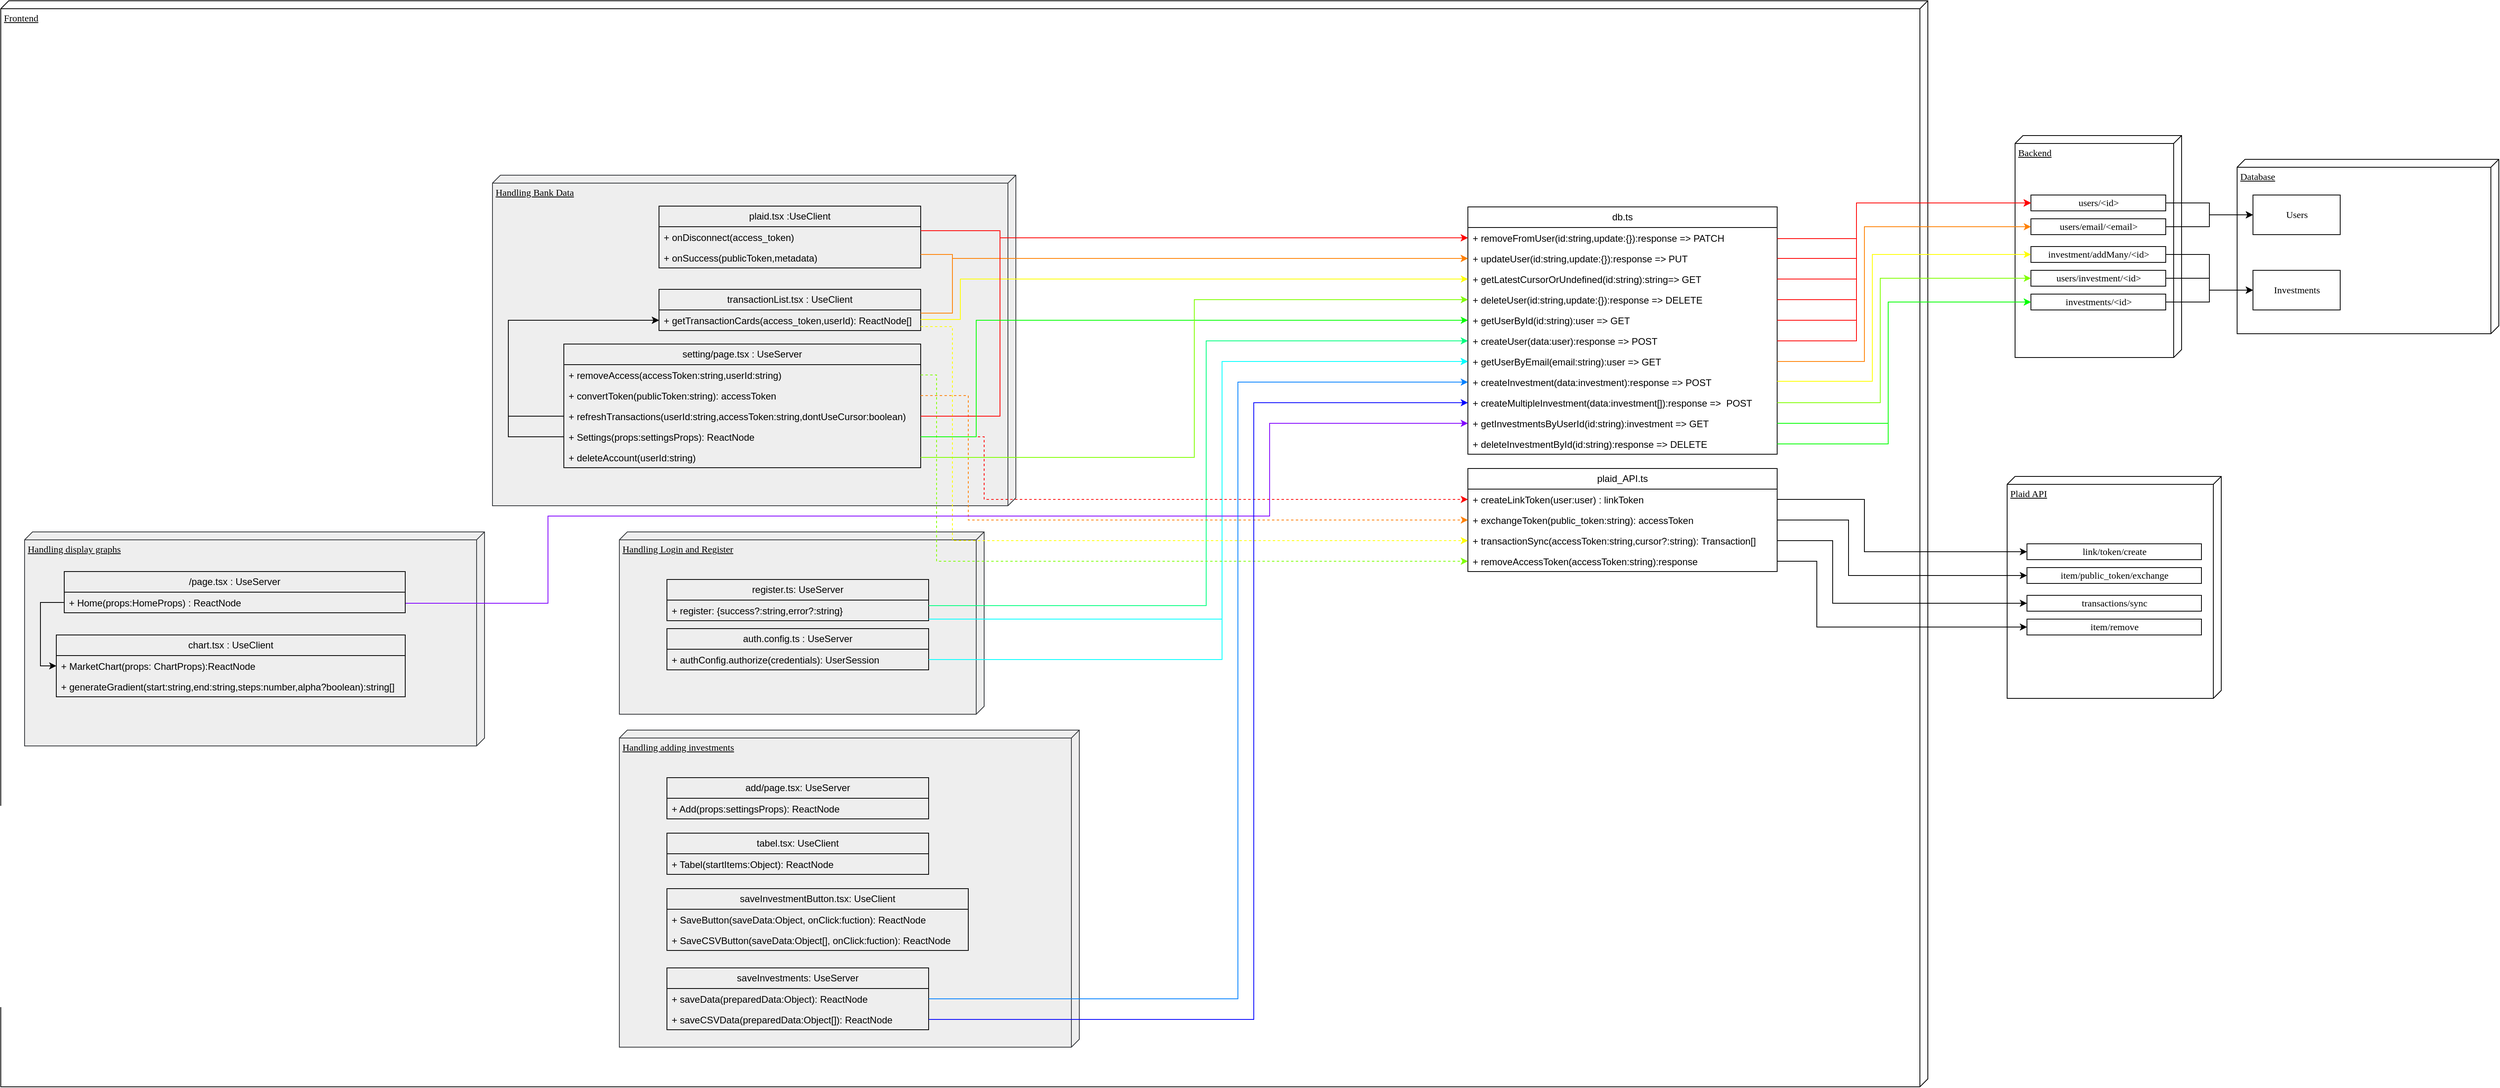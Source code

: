 <mxfile version="24.5.4" type="github">
  <diagram name="Page-1" id="5f0bae14-7c28-e335-631c-24af17079c00">
    <mxGraphModel dx="3174" dy="1948" grid="1" gridSize="10" guides="1" tooltips="1" connect="1" arrows="1" fold="1" page="1" pageScale="1" pageWidth="1100" pageHeight="850" background="none" math="0" shadow="0">
      <root>
        <mxCell id="0" />
        <mxCell id="1" parent="0" />
        <mxCell id="39150e848f15840c-1" value="Frontend" style="verticalAlign=top;align=left;spacingTop=8;spacingLeft=2;spacingRight=12;shape=cube;size=10;direction=south;fontStyle=4;html=1;rounded=0;shadow=0;comic=0;labelBackgroundColor=none;strokeWidth=1;fontFamily=Verdana;fontSize=12;" parent="1" vertex="1">
          <mxGeometry x="-1100" y="-60" width="2430" height="1370" as="geometry" />
        </mxCell>
        <mxCell id="Jsz6gtVpyIw94btjj9Ky-153" value="Handling Login and Register" style="verticalAlign=top;align=left;spacingTop=8;spacingLeft=2;spacingRight=12;shape=cube;size=10;direction=south;fontStyle=4;html=1;rounded=0;shadow=0;comic=0;labelBackgroundColor=none;strokeWidth=1;fontFamily=Verdana;fontSize=12;fillColor=#eeeeee;strokeColor=#36393d;" vertex="1" parent="1">
          <mxGeometry x="-320" y="610" width="460" height="230" as="geometry" />
        </mxCell>
        <mxCell id="Jsz6gtVpyIw94btjj9Ky-150" value="Handling Bank Data" style="verticalAlign=top;align=left;spacingTop=8;spacingLeft=2;spacingRight=12;shape=cube;size=10;direction=south;fontStyle=4;html=1;rounded=0;shadow=0;comic=0;labelBackgroundColor=none;strokeWidth=1;fontFamily=Verdana;fontSize=12;fillColor=#eeeeee;strokeColor=#36393d;" vertex="1" parent="1">
          <mxGeometry x="-480" y="160" width="660" height="417" as="geometry" />
        </mxCell>
        <mxCell id="39150e848f15840c-2" value="Backend" style="verticalAlign=top;align=left;spacingTop=8;spacingLeft=2;spacingRight=12;shape=cube;size=10;direction=south;fontStyle=4;html=1;rounded=0;shadow=0;comic=0;labelBackgroundColor=none;strokeWidth=1;fontFamily=Verdana;fontSize=12" parent="1" vertex="1">
          <mxGeometry x="1440" y="110" width="210" height="280" as="geometry" />
        </mxCell>
        <mxCell id="39150e848f15840c-3" value="Database" style="verticalAlign=top;align=left;spacingTop=8;spacingLeft=2;spacingRight=12;shape=cube;size=10;direction=south;fontStyle=4;html=1;rounded=0;shadow=0;comic=0;labelBackgroundColor=none;strokeWidth=1;fontFamily=Verdana;fontSize=12" parent="1" vertex="1">
          <mxGeometry x="1720" y="140" width="330" height="220" as="geometry" />
        </mxCell>
        <mxCell id="39150e848f15840c-8" value="Users" style="html=1;rounded=0;shadow=0;comic=0;labelBackgroundColor=none;strokeWidth=1;fontFamily=Verdana;fontSize=12;align=center;" parent="1" vertex="1">
          <mxGeometry x="1740" y="185" width="110" height="50" as="geometry" />
        </mxCell>
        <mxCell id="Jsz6gtVpyIw94btjj9Ky-2" value="Investments" style="html=1;rounded=0;shadow=0;comic=0;labelBackgroundColor=none;strokeWidth=1;fontFamily=Verdana;fontSize=12;align=center;" vertex="1" parent="1">
          <mxGeometry x="1740" y="280" width="110" height="50" as="geometry" />
        </mxCell>
        <mxCell id="Jsz6gtVpyIw94btjj9Ky-60" style="edgeStyle=orthogonalEdgeStyle;rounded=0;orthogonalLoop=1;jettySize=auto;html=1;" edge="1" parent="1" source="Jsz6gtVpyIw94btjj9Ky-3" target="39150e848f15840c-8">
          <mxGeometry relative="1" as="geometry" />
        </mxCell>
        <mxCell id="Jsz6gtVpyIw94btjj9Ky-3" value="&lt;div&gt;users/&amp;lt;id&amp;gt;&lt;/div&gt;" style="html=1;rounded=0;shadow=0;comic=0;labelBackgroundColor=none;strokeWidth=1;fontFamily=Verdana;fontSize=12;align=center;" vertex="1" parent="1">
          <mxGeometry x="1460" y="185" width="170" height="20" as="geometry" />
        </mxCell>
        <mxCell id="Jsz6gtVpyIw94btjj9Ky-61" style="edgeStyle=orthogonalEdgeStyle;rounded=0;orthogonalLoop=1;jettySize=auto;html=1;" edge="1" parent="1" source="Jsz6gtVpyIw94btjj9Ky-10" target="39150e848f15840c-8">
          <mxGeometry relative="1" as="geometry" />
        </mxCell>
        <mxCell id="Jsz6gtVpyIw94btjj9Ky-10" value="&lt;div&gt;users/email/&amp;lt;email&amp;gt;&lt;br&gt;&lt;/div&gt;" style="html=1;rounded=0;shadow=0;comic=0;labelBackgroundColor=none;strokeWidth=1;fontFamily=Verdana;fontSize=12;align=center;" vertex="1" parent="1">
          <mxGeometry x="1460" y="215" width="170" height="20" as="geometry" />
        </mxCell>
        <mxCell id="Jsz6gtVpyIw94btjj9Ky-15" value="db.ts" style="swimlane;fontStyle=0;childLayout=stackLayout;horizontal=1;startSize=26;fillColor=none;horizontalStack=0;resizeParent=1;resizeParentMax=0;resizeLast=0;collapsible=1;marginBottom=0;whiteSpace=wrap;html=1;" vertex="1" parent="1">
          <mxGeometry x="750" y="200" width="390" height="312" as="geometry" />
        </mxCell>
        <mxCell id="Jsz6gtVpyIw94btjj9Ky-18" value="+ removeFromUser(id:string,update:{}):response&amp;nbsp;=&amp;gt; PATCH" style="text;strokeColor=none;fillColor=none;align=left;verticalAlign=top;spacingLeft=4;spacingRight=4;overflow=hidden;rotatable=0;points=[[0,0.5],[1,0.5]];portConstraint=eastwest;whiteSpace=wrap;html=1;" vertex="1" parent="Jsz6gtVpyIw94btjj9Ky-15">
          <mxGeometry y="26" width="390" height="26" as="geometry" />
        </mxCell>
        <mxCell id="Jsz6gtVpyIw94btjj9Ky-17" value="+ updateUser(id:string,update:{}):response&amp;nbsp;=&amp;gt; PUT" style="text;strokeColor=none;fillColor=none;align=left;verticalAlign=top;spacingLeft=4;spacingRight=4;overflow=hidden;rotatable=0;points=[[0,0.5],[1,0.5]];portConstraint=eastwest;whiteSpace=wrap;html=1;" vertex="1" parent="Jsz6gtVpyIw94btjj9Ky-15">
          <mxGeometry y="52" width="390" height="26" as="geometry" />
        </mxCell>
        <mxCell id="Jsz6gtVpyIw94btjj9Ky-37" value="+ getLatestCursorOrUndefined(id:string):string=&amp;gt; GET" style="text;strokeColor=none;fillColor=none;align=left;verticalAlign=top;spacingLeft=4;spacingRight=4;overflow=hidden;rotatable=0;points=[[0,0.5],[1,0.5]];portConstraint=eastwest;whiteSpace=wrap;html=1;" vertex="1" parent="Jsz6gtVpyIw94btjj9Ky-15">
          <mxGeometry y="78" width="390" height="26" as="geometry" />
        </mxCell>
        <mxCell id="Jsz6gtVpyIw94btjj9Ky-39" value="+ deleteUser(id:string,update:{}):response =&amp;gt; DELETE" style="text;strokeColor=none;fillColor=none;align=left;verticalAlign=top;spacingLeft=4;spacingRight=4;overflow=hidden;rotatable=0;points=[[0,0.5],[1,0.5]];portConstraint=eastwest;whiteSpace=wrap;html=1;" vertex="1" parent="Jsz6gtVpyIw94btjj9Ky-15">
          <mxGeometry y="104" width="390" height="26" as="geometry" />
        </mxCell>
        <mxCell id="Jsz6gtVpyIw94btjj9Ky-23" value="+ getUserById(id:string):user =&amp;gt; GET" style="text;strokeColor=none;fillColor=none;align=left;verticalAlign=top;spacingLeft=4;spacingRight=4;overflow=hidden;rotatable=0;points=[[0,0.5],[1,0.5]];portConstraint=eastwest;whiteSpace=wrap;html=1;" vertex="1" parent="Jsz6gtVpyIw94btjj9Ky-15">
          <mxGeometry y="130" width="390" height="26" as="geometry" />
        </mxCell>
        <mxCell id="Jsz6gtVpyIw94btjj9Ky-24" value="+ createUser(data:user):response&amp;nbsp;=&amp;gt; POST" style="text;strokeColor=none;fillColor=none;align=left;verticalAlign=top;spacingLeft=4;spacingRight=4;overflow=hidden;rotatable=0;points=[[0,0.5],[1,0.5]];portConstraint=eastwest;whiteSpace=wrap;html=1;" vertex="1" parent="Jsz6gtVpyIw94btjj9Ky-15">
          <mxGeometry y="156" width="390" height="26" as="geometry" />
        </mxCell>
        <mxCell id="Jsz6gtVpyIw94btjj9Ky-16" value="+ getUserByEmail(email:string):user =&amp;gt; GET" style="text;strokeColor=none;fillColor=none;align=left;verticalAlign=top;spacingLeft=4;spacingRight=4;overflow=hidden;rotatable=0;points=[[0,0.5],[1,0.5]];portConstraint=eastwest;whiteSpace=wrap;html=1;" vertex="1" parent="Jsz6gtVpyIw94btjj9Ky-15">
          <mxGeometry y="182" width="390" height="26" as="geometry" />
        </mxCell>
        <mxCell id="Jsz6gtVpyIw94btjj9Ky-25" value="+ createInvestment(data:investment):response =&amp;gt; POST" style="text;strokeColor=none;fillColor=none;align=left;verticalAlign=top;spacingLeft=4;spacingRight=4;overflow=hidden;rotatable=0;points=[[0,0.5],[1,0.5]];portConstraint=eastwest;whiteSpace=wrap;html=1;" vertex="1" parent="Jsz6gtVpyIw94btjj9Ky-15">
          <mxGeometry y="208" width="390" height="26" as="geometry" />
        </mxCell>
        <mxCell id="Jsz6gtVpyIw94btjj9Ky-34" value="+ createMultipleInvestment(data:investment[]):response =&amp;gt;&amp;nbsp; POST" style="text;strokeColor=none;fillColor=none;align=left;verticalAlign=top;spacingLeft=4;spacingRight=4;overflow=hidden;rotatable=0;points=[[0,0.5],[1,0.5]];portConstraint=eastwest;whiteSpace=wrap;html=1;" vertex="1" parent="Jsz6gtVpyIw94btjj9Ky-15">
          <mxGeometry y="234" width="390" height="26" as="geometry" />
        </mxCell>
        <mxCell id="Jsz6gtVpyIw94btjj9Ky-35" value="+ getInvestmentsByUserId(id:string):investment =&amp;gt; GET" style="text;strokeColor=none;fillColor=none;align=left;verticalAlign=top;spacingLeft=4;spacingRight=4;overflow=hidden;rotatable=0;points=[[0,0.5],[1,0.5]];portConstraint=eastwest;whiteSpace=wrap;html=1;" vertex="1" parent="Jsz6gtVpyIw94btjj9Ky-15">
          <mxGeometry y="260" width="390" height="26" as="geometry" />
        </mxCell>
        <mxCell id="Jsz6gtVpyIw94btjj9Ky-36" value="+ deleteInvestmentById(id:string):response =&amp;gt; DELETE" style="text;strokeColor=none;fillColor=none;align=left;verticalAlign=top;spacingLeft=4;spacingRight=4;overflow=hidden;rotatable=0;points=[[0,0.5],[1,0.5]];portConstraint=eastwest;whiteSpace=wrap;html=1;" vertex="1" parent="Jsz6gtVpyIw94btjj9Ky-15">
          <mxGeometry y="286" width="390" height="26" as="geometry" />
        </mxCell>
        <mxCell id="Jsz6gtVpyIw94btjj9Ky-41" style="edgeStyle=elbowEdgeStyle;rounded=0;orthogonalLoop=1;jettySize=auto;html=1;entryX=0;entryY=0.5;entryDx=0;entryDy=0;strokeColor=#FF0000;fillColor=#f8cecc;" edge="1" parent="1" source="Jsz6gtVpyIw94btjj9Ky-17" target="Jsz6gtVpyIw94btjj9Ky-3">
          <mxGeometry relative="1" as="geometry">
            <Array as="points">
              <mxPoint x="1240" y="220" />
            </Array>
          </mxGeometry>
        </mxCell>
        <mxCell id="Jsz6gtVpyIw94btjj9Ky-42" style="edgeStyle=elbowEdgeStyle;rounded=0;orthogonalLoop=1;jettySize=auto;html=1;entryX=0;entryY=0.5;entryDx=0;entryDy=0;strokeColor=#FF0000;fillColor=#f8cecc;" edge="1" parent="1" source="Jsz6gtVpyIw94btjj9Ky-18" target="Jsz6gtVpyIw94btjj9Ky-3">
          <mxGeometry relative="1" as="geometry">
            <Array as="points">
              <mxPoint x="1240" y="240" />
            </Array>
          </mxGeometry>
        </mxCell>
        <mxCell id="Jsz6gtVpyIw94btjj9Ky-43" style="edgeStyle=elbowEdgeStyle;rounded=0;orthogonalLoop=1;jettySize=auto;html=1;entryX=0;entryY=0.5;entryDx=0;entryDy=0;strokeColor=#FF0000;fillColor=#f8cecc;" edge="1" parent="1" source="Jsz6gtVpyIw94btjj9Ky-39" target="Jsz6gtVpyIw94btjj9Ky-3">
          <mxGeometry relative="1" as="geometry">
            <Array as="points">
              <mxPoint x="1240" y="250" />
            </Array>
          </mxGeometry>
        </mxCell>
        <mxCell id="Jsz6gtVpyIw94btjj9Ky-44" style="edgeStyle=elbowEdgeStyle;rounded=0;orthogonalLoop=1;jettySize=auto;html=1;entryX=0;entryY=0.5;entryDx=0;entryDy=0;strokeColor=#FF0000;fillColor=#f8cecc;" edge="1" parent="1" source="Jsz6gtVpyIw94btjj9Ky-23" target="Jsz6gtVpyIw94btjj9Ky-3">
          <mxGeometry relative="1" as="geometry">
            <Array as="points">
              <mxPoint x="1240" y="270" />
            </Array>
          </mxGeometry>
        </mxCell>
        <mxCell id="Jsz6gtVpyIw94btjj9Ky-45" style="rounded=0;orthogonalLoop=1;jettySize=auto;html=1;entryX=0;entryY=0.5;entryDx=0;entryDy=0;strokeColor=#FF8000;edgeStyle=orthogonalEdgeStyle;" edge="1" parent="1" source="Jsz6gtVpyIw94btjj9Ky-16" target="Jsz6gtVpyIw94btjj9Ky-10">
          <mxGeometry relative="1" as="geometry">
            <Array as="points">
              <mxPoint x="1250" y="395" />
              <mxPoint x="1250" y="225" />
            </Array>
          </mxGeometry>
        </mxCell>
        <mxCell id="Jsz6gtVpyIw94btjj9Ky-47" style="edgeStyle=orthogonalEdgeStyle;rounded=0;orthogonalLoop=1;jettySize=auto;html=1;entryX=0;entryY=0.5;entryDx=0;entryDy=0;fillColor=#f8cecc;strokeColor=#FF0000;" edge="1" parent="1" source="Jsz6gtVpyIw94btjj9Ky-24" target="Jsz6gtVpyIw94btjj9Ky-3">
          <mxGeometry relative="1" as="geometry">
            <mxPoint x="1380" y="170" as="targetPoint" />
            <Array as="points">
              <mxPoint x="1240" y="369" />
              <mxPoint x="1240" y="195" />
            </Array>
          </mxGeometry>
        </mxCell>
        <mxCell id="Jsz6gtVpyIw94btjj9Ky-63" style="edgeStyle=orthogonalEdgeStyle;rounded=0;orthogonalLoop=1;jettySize=auto;html=1;entryX=0;entryY=0.5;entryDx=0;entryDy=0;" edge="1" parent="1" source="Jsz6gtVpyIw94btjj9Ky-48" target="Jsz6gtVpyIw94btjj9Ky-2">
          <mxGeometry relative="1" as="geometry" />
        </mxCell>
        <mxCell id="Jsz6gtVpyIw94btjj9Ky-48" value="&lt;div&gt;users/investment/&amp;lt;id&amp;gt;&lt;br&gt;&lt;/div&gt;" style="html=1;rounded=0;shadow=0;comic=0;labelBackgroundColor=none;strokeWidth=1;fontFamily=Verdana;fontSize=12;align=center;" vertex="1" parent="1">
          <mxGeometry x="1460" y="280" width="170" height="20" as="geometry" />
        </mxCell>
        <mxCell id="Jsz6gtVpyIw94btjj9Ky-64" style="edgeStyle=orthogonalEdgeStyle;rounded=0;orthogonalLoop=1;jettySize=auto;html=1;entryX=0;entryY=0.5;entryDx=0;entryDy=0;" edge="1" parent="1" source="Jsz6gtVpyIw94btjj9Ky-50" target="Jsz6gtVpyIw94btjj9Ky-2">
          <mxGeometry relative="1" as="geometry" />
        </mxCell>
        <mxCell id="Jsz6gtVpyIw94btjj9Ky-50" value="&lt;div&gt;investments/&amp;lt;id&amp;gt;&lt;br&gt;&lt;/div&gt;" style="html=1;rounded=0;shadow=0;comic=0;labelBackgroundColor=none;strokeWidth=1;fontFamily=Verdana;fontSize=12;align=center;" vertex="1" parent="1">
          <mxGeometry x="1460" y="310" width="170" height="20" as="geometry" />
        </mxCell>
        <mxCell id="Jsz6gtVpyIw94btjj9Ky-62" style="edgeStyle=orthogonalEdgeStyle;rounded=0;orthogonalLoop=1;jettySize=auto;html=1;entryX=0;entryY=0.5;entryDx=0;entryDy=0;" edge="1" parent="1" source="Jsz6gtVpyIw94btjj9Ky-51" target="Jsz6gtVpyIw94btjj9Ky-2">
          <mxGeometry relative="1" as="geometry" />
        </mxCell>
        <mxCell id="Jsz6gtVpyIw94btjj9Ky-51" value="&lt;div&gt;&lt;span style=&quot;background-color: initial;&quot;&gt;investment/addMany&lt;/span&gt;&lt;span style=&quot;background-color: initial;&quot;&gt;/&amp;lt;id&amp;gt;&lt;/span&gt;&lt;br&gt;&lt;/div&gt;" style="html=1;rounded=0;shadow=0;comic=0;labelBackgroundColor=none;strokeWidth=1;fontFamily=Verdana;fontSize=12;align=center;" vertex="1" parent="1">
          <mxGeometry x="1460" y="250" width="170" height="20" as="geometry" />
        </mxCell>
        <mxCell id="Jsz6gtVpyIw94btjj9Ky-53" style="edgeStyle=orthogonalEdgeStyle;rounded=0;orthogonalLoop=1;jettySize=auto;html=1;entryX=0;entryY=0.5;entryDx=0;entryDy=0;fillColor=#ffe6cc;strokeColor=#FFFF00;" edge="1" parent="1" source="Jsz6gtVpyIw94btjj9Ky-25" target="Jsz6gtVpyIw94btjj9Ky-51">
          <mxGeometry relative="1" as="geometry">
            <Array as="points">
              <mxPoint x="1260" y="420" />
              <mxPoint x="1260" y="260" />
            </Array>
          </mxGeometry>
        </mxCell>
        <mxCell id="Jsz6gtVpyIw94btjj9Ky-57" style="edgeStyle=orthogonalEdgeStyle;rounded=0;orthogonalLoop=1;jettySize=auto;html=1;entryX=0;entryY=0.5;entryDx=0;entryDy=0;strokeColor=#00FF00;" edge="1" parent="1" source="Jsz6gtVpyIw94btjj9Ky-35" target="Jsz6gtVpyIw94btjj9Ky-50">
          <mxGeometry relative="1" as="geometry">
            <Array as="points">
              <mxPoint x="1280" y="473" />
              <mxPoint x="1280" y="320" />
            </Array>
          </mxGeometry>
        </mxCell>
        <mxCell id="Jsz6gtVpyIw94btjj9Ky-58" style="edgeStyle=orthogonalEdgeStyle;rounded=0;orthogonalLoop=1;jettySize=auto;html=1;entryX=0;entryY=0.5;entryDx=0;entryDy=0;strokeColor=#00FF00;" edge="1" parent="1" source="Jsz6gtVpyIw94btjj9Ky-36" target="Jsz6gtVpyIw94btjj9Ky-50">
          <mxGeometry relative="1" as="geometry">
            <Array as="points">
              <mxPoint x="1280" y="499" />
              <mxPoint x="1280" y="320" />
            </Array>
          </mxGeometry>
        </mxCell>
        <mxCell id="Jsz6gtVpyIw94btjj9Ky-59" style="edgeStyle=orthogonalEdgeStyle;rounded=0;orthogonalLoop=1;jettySize=auto;html=1;entryX=0;entryY=0.5;entryDx=0;entryDy=0;strokeColor=#FF0000;fillColor=#f8cecc;" edge="1" parent="1" source="Jsz6gtVpyIw94btjj9Ky-37" target="Jsz6gtVpyIw94btjj9Ky-3">
          <mxGeometry relative="1" as="geometry">
            <Array as="points">
              <mxPoint x="1240" y="291" />
              <mxPoint x="1240" y="195" />
            </Array>
          </mxGeometry>
        </mxCell>
        <mxCell id="Jsz6gtVpyIw94btjj9Ky-77" value="auth.config.ts : UseServer" style="swimlane;fontStyle=0;childLayout=stackLayout;horizontal=1;startSize=26;fillColor=none;horizontalStack=0;resizeParent=1;resizeParentMax=0;resizeLast=0;collapsible=1;marginBottom=0;whiteSpace=wrap;html=1;" vertex="1" parent="1">
          <mxGeometry x="-260" y="732" width="330" height="52" as="geometry" />
        </mxCell>
        <mxCell id="Jsz6gtVpyIw94btjj9Ky-78" value="+ authConfig.authorize(credentials): UserSession" style="text;strokeColor=none;fillColor=none;align=left;verticalAlign=top;spacingLeft=4;spacingRight=4;overflow=hidden;rotatable=0;points=[[0,0.5],[1,0.5]];portConstraint=eastwest;whiteSpace=wrap;html=1;" vertex="1" parent="Jsz6gtVpyIw94btjj9Ky-77">
          <mxGeometry y="26" width="330" height="26" as="geometry" />
        </mxCell>
        <mxCell id="Jsz6gtVpyIw94btjj9Ky-90" value="register.ts: UseServer" style="swimlane;fontStyle=0;childLayout=stackLayout;horizontal=1;startSize=26;fillColor=none;horizontalStack=0;resizeParent=1;resizeParentMax=0;resizeLast=0;collapsible=1;marginBottom=0;whiteSpace=wrap;html=1;" vertex="1" parent="1">
          <mxGeometry x="-260" y="670" width="330" height="52" as="geometry" />
        </mxCell>
        <mxCell id="Jsz6gtVpyIw94btjj9Ky-91" value="+ register: {success?:string,error?:string}" style="text;strokeColor=none;fillColor=none;align=left;verticalAlign=top;spacingLeft=4;spacingRight=4;overflow=hidden;rotatable=0;points=[[0,0.5],[1,0.5]];portConstraint=eastwest;whiteSpace=wrap;html=1;" vertex="1" parent="Jsz6gtVpyIw94btjj9Ky-90">
          <mxGeometry y="26" width="330" height="26" as="geometry" />
        </mxCell>
        <mxCell id="Jsz6gtVpyIw94btjj9Ky-92" style="edgeStyle=orthogonalEdgeStyle;rounded=0;orthogonalLoop=1;jettySize=auto;html=1;entryX=0;entryY=0.5;entryDx=0;entryDy=0;fillColor=#d80073;strokeColor=#00FFFF;" edge="1" parent="1" source="Jsz6gtVpyIw94btjj9Ky-91" target="Jsz6gtVpyIw94btjj9Ky-16">
          <mxGeometry relative="1" as="geometry">
            <Array as="points">
              <mxPoint x="440" y="720" />
              <mxPoint x="440" y="395" />
            </Array>
          </mxGeometry>
        </mxCell>
        <mxCell id="Jsz6gtVpyIw94btjj9Ky-94" style="edgeStyle=orthogonalEdgeStyle;rounded=0;orthogonalLoop=1;jettySize=auto;html=1;entryX=0;entryY=0.5;entryDx=0;entryDy=0;fillColor=#d80073;strokeColor=#00FFFF;" edge="1" parent="1" source="Jsz6gtVpyIw94btjj9Ky-78" target="Jsz6gtVpyIw94btjj9Ky-16">
          <mxGeometry relative="1" as="geometry">
            <Array as="points">
              <mxPoint x="440" y="771" />
              <mxPoint x="440" y="395" />
            </Array>
          </mxGeometry>
        </mxCell>
        <mxCell id="Jsz6gtVpyIw94btjj9Ky-95" style="edgeStyle=orthogonalEdgeStyle;rounded=0;orthogonalLoop=1;jettySize=auto;html=1;entryX=0;entryY=0.5;entryDx=0;entryDy=0;fillColor=#1ba1e2;strokeColor=#00FF80;" edge="1" parent="1" source="Jsz6gtVpyIw94btjj9Ky-91" target="Jsz6gtVpyIw94btjj9Ky-24">
          <mxGeometry relative="1" as="geometry">
            <Array as="points">
              <mxPoint x="420" y="703" />
              <mxPoint x="420" y="369" />
            </Array>
          </mxGeometry>
        </mxCell>
        <mxCell id="Jsz6gtVpyIw94btjj9Ky-96" value="plaid.tsx :UseClient" style="swimlane;fontStyle=0;childLayout=stackLayout;horizontal=1;startSize=26;fillColor=none;horizontalStack=0;resizeParent=1;resizeParentMax=0;resizeLast=0;collapsible=1;marginBottom=0;whiteSpace=wrap;html=1;" vertex="1" parent="1">
          <mxGeometry x="-270" y="199" width="330" height="78" as="geometry" />
        </mxCell>
        <mxCell id="Jsz6gtVpyIw94btjj9Ky-97" value="+ onDisconnect(access_token)" style="text;strokeColor=none;fillColor=none;align=left;verticalAlign=top;spacingLeft=4;spacingRight=4;overflow=hidden;rotatable=0;points=[[0,0.5],[1,0.5]];portConstraint=eastwest;whiteSpace=wrap;html=1;" vertex="1" parent="Jsz6gtVpyIw94btjj9Ky-96">
          <mxGeometry y="26" width="330" height="26" as="geometry" />
        </mxCell>
        <mxCell id="Jsz6gtVpyIw94btjj9Ky-107" value="+ onSuccess(publicToken,metadata)" style="text;strokeColor=none;fillColor=none;align=left;verticalAlign=top;spacingLeft=4;spacingRight=4;overflow=hidden;rotatable=0;points=[[0,0.5],[1,0.5]];portConstraint=eastwest;whiteSpace=wrap;html=1;" vertex="1" parent="Jsz6gtVpyIw94btjj9Ky-96">
          <mxGeometry y="52" width="330" height="26" as="geometry" />
        </mxCell>
        <mxCell id="Jsz6gtVpyIw94btjj9Ky-98" value="transactionList.tsx : UseClient" style="swimlane;fontStyle=0;childLayout=stackLayout;horizontal=1;startSize=26;fillColor=none;horizontalStack=0;resizeParent=1;resizeParentMax=0;resizeLast=0;collapsible=1;marginBottom=0;whiteSpace=wrap;html=1;" vertex="1" parent="1">
          <mxGeometry x="-270" y="304" width="330" height="52" as="geometry" />
        </mxCell>
        <mxCell id="Jsz6gtVpyIw94btjj9Ky-99" value="+ getTransactionCards(access_token,userId): ReactNode[]" style="text;strokeColor=none;fillColor=none;align=left;verticalAlign=top;spacingLeft=4;spacingRight=4;overflow=hidden;rotatable=0;points=[[0,0.5],[1,0.5]];portConstraint=eastwest;whiteSpace=wrap;html=1;" vertex="1" parent="Jsz6gtVpyIw94btjj9Ky-98">
          <mxGeometry y="26" width="330" height="26" as="geometry" />
        </mxCell>
        <mxCell id="Jsz6gtVpyIw94btjj9Ky-102" style="edgeStyle=orthogonalEdgeStyle;rounded=0;orthogonalLoop=1;jettySize=auto;html=1;entryX=0;entryY=0.5;entryDx=0;entryDy=0;fillColor=#f8cecc;strokeColor=#FF8000;" edge="1" parent="1" source="Jsz6gtVpyIw94btjj9Ky-99" target="Jsz6gtVpyIw94btjj9Ky-17">
          <mxGeometry relative="1" as="geometry">
            <Array as="points">
              <mxPoint x="100" y="334" />
              <mxPoint x="100" y="265" />
            </Array>
          </mxGeometry>
        </mxCell>
        <mxCell id="Jsz6gtVpyIw94btjj9Ky-104" style="edgeStyle=orthogonalEdgeStyle;rounded=0;orthogonalLoop=1;jettySize=auto;html=1;entryX=0;entryY=0.5;entryDx=0;entryDy=0;fillColor=#dae8fc;strokeColor=#FFFF00;" edge="1" parent="1" source="Jsz6gtVpyIw94btjj9Ky-99" target="Jsz6gtVpyIw94btjj9Ky-37">
          <mxGeometry relative="1" as="geometry">
            <Array as="points">
              <mxPoint x="110" y="342" />
              <mxPoint x="110" y="291" />
            </Array>
          </mxGeometry>
        </mxCell>
        <mxCell id="Jsz6gtVpyIw94btjj9Ky-109" style="edgeStyle=orthogonalEdgeStyle;rounded=0;orthogonalLoop=1;jettySize=auto;html=1;entryX=0;entryY=0.5;entryDx=0;entryDy=0;fillColor=#d5e8d4;strokeColor=#FF0000;" edge="1" parent="1" source="Jsz6gtVpyIw94btjj9Ky-97" target="Jsz6gtVpyIw94btjj9Ky-18">
          <mxGeometry relative="1" as="geometry">
            <Array as="points">
              <mxPoint x="160" y="230" />
              <mxPoint x="160" y="239" />
            </Array>
          </mxGeometry>
        </mxCell>
        <mxCell id="Jsz6gtVpyIw94btjj9Ky-111" style="edgeStyle=orthogonalEdgeStyle;rounded=0;orthogonalLoop=1;jettySize=auto;html=1;entryX=0;entryY=0.5;entryDx=0;entryDy=0;fillColor=#f8cecc;strokeColor=#FF8000;" edge="1" parent="1" source="Jsz6gtVpyIw94btjj9Ky-107" target="Jsz6gtVpyIw94btjj9Ky-17">
          <mxGeometry relative="1" as="geometry">
            <Array as="points">
              <mxPoint x="100" y="260" />
              <mxPoint x="100" y="265" />
            </Array>
          </mxGeometry>
        </mxCell>
        <mxCell id="Jsz6gtVpyIw94btjj9Ky-112" value="plaid_API.ts" style="swimlane;fontStyle=0;childLayout=stackLayout;horizontal=1;startSize=26;fillColor=none;horizontalStack=0;resizeParent=1;resizeParentMax=0;resizeLast=0;collapsible=1;marginBottom=0;whiteSpace=wrap;html=1;" vertex="1" parent="1">
          <mxGeometry x="750" y="530" width="390" height="130" as="geometry" />
        </mxCell>
        <mxCell id="Jsz6gtVpyIw94btjj9Ky-113" value="+ createLinkToken(user:user) : linkToken" style="text;strokeColor=none;fillColor=none;align=left;verticalAlign=top;spacingLeft=4;spacingRight=4;overflow=hidden;rotatable=0;points=[[0,0.5],[1,0.5]];portConstraint=eastwest;whiteSpace=wrap;html=1;" vertex="1" parent="Jsz6gtVpyIw94btjj9Ky-112">
          <mxGeometry y="26" width="390" height="26" as="geometry" />
        </mxCell>
        <mxCell id="Jsz6gtVpyIw94btjj9Ky-114" value="+ exchangeToken(public_token:string): accessToken" style="text;strokeColor=none;fillColor=none;align=left;verticalAlign=top;spacingLeft=4;spacingRight=4;overflow=hidden;rotatable=0;points=[[0,0.5],[1,0.5]];portConstraint=eastwest;whiteSpace=wrap;html=1;" vertex="1" parent="Jsz6gtVpyIw94btjj9Ky-112">
          <mxGeometry y="52" width="390" height="26" as="geometry" />
        </mxCell>
        <mxCell id="Jsz6gtVpyIw94btjj9Ky-115" value="+ transactionSync(accessToken:string,cursor?:string): Transaction[]" style="text;strokeColor=none;fillColor=none;align=left;verticalAlign=top;spacingLeft=4;spacingRight=4;overflow=hidden;rotatable=0;points=[[0,0.5],[1,0.5]];portConstraint=eastwest;whiteSpace=wrap;html=1;" vertex="1" parent="Jsz6gtVpyIw94btjj9Ky-112">
          <mxGeometry y="78" width="390" height="26" as="geometry" />
        </mxCell>
        <mxCell id="Jsz6gtVpyIw94btjj9Ky-116" value="+ removeAccessToken(accessToken:string):response" style="text;strokeColor=none;fillColor=none;align=left;verticalAlign=top;spacingLeft=4;spacingRight=4;overflow=hidden;rotatable=0;points=[[0,0.5],[1,0.5]];portConstraint=eastwest;whiteSpace=wrap;html=1;" vertex="1" parent="Jsz6gtVpyIw94btjj9Ky-112">
          <mxGeometry y="104" width="390" height="26" as="geometry" />
        </mxCell>
        <mxCell id="Jsz6gtVpyIw94btjj9Ky-124" style="edgeStyle=orthogonalEdgeStyle;rounded=0;orthogonalLoop=1;jettySize=auto;html=1;entryX=0;entryY=0.5;entryDx=0;entryDy=0;dashed=1;fillColor=#dae8fc;strokeColor=#FFFF00;" edge="1" parent="1" source="Jsz6gtVpyIw94btjj9Ky-99" target="Jsz6gtVpyIw94btjj9Ky-115">
          <mxGeometry relative="1" as="geometry">
            <Array as="points">
              <mxPoint x="100" y="351" />
              <mxPoint x="100" y="621" />
            </Array>
          </mxGeometry>
        </mxCell>
        <mxCell id="Jsz6gtVpyIw94btjj9Ky-125" value="setting/page.tsx : UseServer" style="swimlane;fontStyle=0;childLayout=stackLayout;horizontal=1;startSize=26;fillColor=none;horizontalStack=0;resizeParent=1;resizeParentMax=0;resizeLast=0;collapsible=1;marginBottom=0;whiteSpace=wrap;html=1;" vertex="1" parent="1">
          <mxGeometry x="-390" y="373" width="450" height="156" as="geometry" />
        </mxCell>
        <mxCell id="Jsz6gtVpyIw94btjj9Ky-127" value="+ removeAccess(accessToken:string,userId:string)&lt;div&gt;&lt;br&gt;&lt;/div&gt;" style="text;strokeColor=none;fillColor=none;align=left;verticalAlign=top;spacingLeft=4;spacingRight=4;overflow=hidden;rotatable=0;points=[[0,0.5],[1,0.5]];portConstraint=eastwest;whiteSpace=wrap;html=1;" vertex="1" parent="Jsz6gtVpyIw94btjj9Ky-125">
          <mxGeometry y="26" width="450" height="26" as="geometry" />
        </mxCell>
        <mxCell id="Jsz6gtVpyIw94btjj9Ky-130" value="+ convertToken(publicToken:string): accessToken" style="text;strokeColor=none;fillColor=none;align=left;verticalAlign=top;spacingLeft=4;spacingRight=4;overflow=hidden;rotatable=0;points=[[0,0.5],[1,0.5]];portConstraint=eastwest;whiteSpace=wrap;html=1;" vertex="1" parent="Jsz6gtVpyIw94btjj9Ky-125">
          <mxGeometry y="52" width="450" height="26" as="geometry" />
        </mxCell>
        <mxCell id="Jsz6gtVpyIw94btjj9Ky-126" value="+ refreshTransactions(userId:string,accessToken:string,dontUseCursor:boolean)&lt;div&gt;&lt;br&gt;&lt;/div&gt;" style="text;strokeColor=none;fillColor=none;align=left;verticalAlign=top;spacingLeft=4;spacingRight=4;overflow=hidden;rotatable=0;points=[[0,0.5],[1,0.5]];portConstraint=eastwest;whiteSpace=wrap;html=1;" vertex="1" parent="Jsz6gtVpyIw94btjj9Ky-125">
          <mxGeometry y="78" width="450" height="26" as="geometry" />
        </mxCell>
        <mxCell id="Jsz6gtVpyIw94btjj9Ky-136" value="+ Settings(props:settingsProps): ReactNode" style="text;strokeColor=none;fillColor=none;align=left;verticalAlign=top;spacingLeft=4;spacingRight=4;overflow=hidden;rotatable=0;points=[[0,0.5],[1,0.5]];portConstraint=eastwest;whiteSpace=wrap;html=1;" vertex="1" parent="Jsz6gtVpyIw94btjj9Ky-125">
          <mxGeometry y="104" width="450" height="26" as="geometry" />
        </mxCell>
        <mxCell id="Jsz6gtVpyIw94btjj9Ky-151" value="+ deleteAccount(userId:string)&lt;div&gt;&lt;br&gt;&lt;/div&gt;" style="text;strokeColor=none;fillColor=none;align=left;verticalAlign=top;spacingLeft=4;spacingRight=4;overflow=hidden;rotatable=0;points=[[0,0.5],[1,0.5]];portConstraint=eastwest;whiteSpace=wrap;html=1;" vertex="1" parent="Jsz6gtVpyIw94btjj9Ky-125">
          <mxGeometry y="130" width="450" height="26" as="geometry" />
        </mxCell>
        <mxCell id="Jsz6gtVpyIw94btjj9Ky-131" style="edgeStyle=orthogonalEdgeStyle;rounded=0;orthogonalLoop=1;jettySize=auto;html=1;entryX=0;entryY=0.5;entryDx=0;entryDy=0;dashed=1;fillColor=#ffe6cc;strokeColor=#80FF00;" edge="1" parent="1" source="Jsz6gtVpyIw94btjj9Ky-127" target="Jsz6gtVpyIw94btjj9Ky-116">
          <mxGeometry relative="1" as="geometry">
            <Array as="points">
              <mxPoint x="80" y="412" />
              <mxPoint x="80" y="647" />
            </Array>
          </mxGeometry>
        </mxCell>
        <mxCell id="Jsz6gtVpyIw94btjj9Ky-132" style="edgeStyle=orthogonalEdgeStyle;rounded=0;orthogonalLoop=1;jettySize=auto;html=1;entryX=0;entryY=0.5;entryDx=0;entryDy=0;dashed=1;fillColor=#f8cecc;strokeColor=#FF8000;" edge="1" parent="1" source="Jsz6gtVpyIw94btjj9Ky-130" target="Jsz6gtVpyIw94btjj9Ky-114">
          <mxGeometry relative="1" as="geometry">
            <Array as="points">
              <mxPoint x="120" y="438" />
              <mxPoint x="120" y="595" />
            </Array>
          </mxGeometry>
        </mxCell>
        <mxCell id="Jsz6gtVpyIw94btjj9Ky-134" style="edgeStyle=orthogonalEdgeStyle;rounded=0;orthogonalLoop=1;jettySize=auto;html=1;entryX=0;entryY=0.5;entryDx=0;entryDy=0;" edge="1" parent="1" source="Jsz6gtVpyIw94btjj9Ky-126" target="Jsz6gtVpyIw94btjj9Ky-99">
          <mxGeometry relative="1" as="geometry">
            <Array as="points">
              <mxPoint x="-460" y="464" />
              <mxPoint x="-460" y="343" />
            </Array>
          </mxGeometry>
        </mxCell>
        <mxCell id="Jsz6gtVpyIw94btjj9Ky-135" style="edgeStyle=orthogonalEdgeStyle;rounded=0;orthogonalLoop=1;jettySize=auto;html=1;entryX=0;entryY=0.5;entryDx=0;entryDy=0;fillColor=#d5e8d4;strokeColor=#FF0000;" edge="1" parent="1" source="Jsz6gtVpyIw94btjj9Ky-126" target="Jsz6gtVpyIw94btjj9Ky-18">
          <mxGeometry relative="1" as="geometry">
            <Array as="points">
              <mxPoint x="160" y="464" />
              <mxPoint x="160" y="239" />
            </Array>
          </mxGeometry>
        </mxCell>
        <mxCell id="Jsz6gtVpyIw94btjj9Ky-137" style="edgeStyle=orthogonalEdgeStyle;rounded=0;orthogonalLoop=1;jettySize=auto;html=1;entryX=0;entryY=0.5;entryDx=0;entryDy=0;" edge="1" parent="1" source="Jsz6gtVpyIw94btjj9Ky-136" target="Jsz6gtVpyIw94btjj9Ky-99">
          <mxGeometry relative="1" as="geometry">
            <Array as="points">
              <mxPoint x="-460" y="490" />
              <mxPoint x="-460" y="343" />
            </Array>
          </mxGeometry>
        </mxCell>
        <mxCell id="Jsz6gtVpyIw94btjj9Ky-138" style="edgeStyle=orthogonalEdgeStyle;rounded=0;orthogonalLoop=1;jettySize=auto;html=1;entryX=0;entryY=0.5;entryDx=0;entryDy=0;fillColor=#d5e8d4;strokeColor=#FF0000;dashed=1;" edge="1" parent="1" source="Jsz6gtVpyIw94btjj9Ky-136" target="Jsz6gtVpyIw94btjj9Ky-113">
          <mxGeometry relative="1" as="geometry">
            <Array as="points">
              <mxPoint x="140" y="490" />
              <mxPoint x="140" y="569" />
            </Array>
          </mxGeometry>
        </mxCell>
        <mxCell id="Jsz6gtVpyIw94btjj9Ky-139" style="edgeStyle=orthogonalEdgeStyle;rounded=0;orthogonalLoop=1;jettySize=auto;html=1;entryX=0;entryY=0.5;entryDx=0;entryDy=0;fillColor=#6a00ff;strokeColor=#00FF00;" edge="1" parent="1" source="Jsz6gtVpyIw94btjj9Ky-136" target="Jsz6gtVpyIw94btjj9Ky-23">
          <mxGeometry relative="1" as="geometry">
            <Array as="points">
              <mxPoint x="130" y="490" />
              <mxPoint x="130" y="343" />
            </Array>
          </mxGeometry>
        </mxCell>
        <mxCell id="Jsz6gtVpyIw94btjj9Ky-140" value="Plaid API" style="verticalAlign=top;align=left;spacingTop=8;spacingLeft=2;spacingRight=12;shape=cube;size=10;direction=south;fontStyle=4;html=1;rounded=0;shadow=0;comic=0;labelBackgroundColor=none;strokeWidth=1;fontFamily=Verdana;fontSize=12" vertex="1" parent="1">
          <mxGeometry x="1430" y="540" width="270" height="280" as="geometry" />
        </mxCell>
        <mxCell id="Jsz6gtVpyIw94btjj9Ky-141" value="&lt;div&gt;link/token/create&lt;/div&gt;" style="html=1;rounded=0;shadow=0;comic=0;labelBackgroundColor=none;strokeWidth=1;fontFamily=Verdana;fontSize=12;align=center;" vertex="1" parent="1">
          <mxGeometry x="1455" y="625" width="220" height="20" as="geometry" />
        </mxCell>
        <mxCell id="Jsz6gtVpyIw94btjj9Ky-142" value="&lt;div&gt;item/public_token/exchange&lt;br&gt;&lt;/div&gt;" style="html=1;rounded=0;shadow=0;comic=0;labelBackgroundColor=none;strokeWidth=1;fontFamily=Verdana;fontSize=12;align=center;" vertex="1" parent="1">
          <mxGeometry x="1455" y="655" width="220" height="20" as="geometry" />
        </mxCell>
        <mxCell id="Jsz6gtVpyIw94btjj9Ky-143" value="&lt;div&gt;item/remove&lt;br&gt;&lt;/div&gt;" style="html=1;rounded=0;shadow=0;comic=0;labelBackgroundColor=none;strokeWidth=1;fontFamily=Verdana;fontSize=12;align=center;" vertex="1" parent="1">
          <mxGeometry x="1455" y="720" width="220" height="20" as="geometry" />
        </mxCell>
        <mxCell id="Jsz6gtVpyIw94btjj9Ky-145" value="transactions/sync" style="html=1;rounded=0;shadow=0;comic=0;labelBackgroundColor=none;strokeWidth=1;fontFamily=Verdana;fontSize=12;align=center;" vertex="1" parent="1">
          <mxGeometry x="1455" y="690" width="220" height="20" as="geometry" />
        </mxCell>
        <mxCell id="Jsz6gtVpyIw94btjj9Ky-146" style="edgeStyle=orthogonalEdgeStyle;rounded=0;orthogonalLoop=1;jettySize=auto;html=1;entryX=0;entryY=0.5;entryDx=0;entryDy=0;" edge="1" parent="1" source="Jsz6gtVpyIw94btjj9Ky-116" target="Jsz6gtVpyIw94btjj9Ky-143">
          <mxGeometry relative="1" as="geometry">
            <Array as="points">
              <mxPoint x="1190" y="647" />
              <mxPoint x="1190" y="730" />
            </Array>
          </mxGeometry>
        </mxCell>
        <mxCell id="Jsz6gtVpyIw94btjj9Ky-147" style="edgeStyle=orthogonalEdgeStyle;rounded=0;orthogonalLoop=1;jettySize=auto;html=1;entryX=0;entryY=0.5;entryDx=0;entryDy=0;" edge="1" parent="1" source="Jsz6gtVpyIw94btjj9Ky-115" target="Jsz6gtVpyIw94btjj9Ky-145">
          <mxGeometry relative="1" as="geometry">
            <Array as="points">
              <mxPoint x="1210" y="621" />
              <mxPoint x="1210" y="700" />
            </Array>
          </mxGeometry>
        </mxCell>
        <mxCell id="Jsz6gtVpyIw94btjj9Ky-148" style="edgeStyle=orthogonalEdgeStyle;rounded=0;orthogonalLoop=1;jettySize=auto;html=1;entryX=0;entryY=0.5;entryDx=0;entryDy=0;" edge="1" parent="1" source="Jsz6gtVpyIw94btjj9Ky-114" target="Jsz6gtVpyIw94btjj9Ky-142">
          <mxGeometry relative="1" as="geometry">
            <Array as="points">
              <mxPoint x="1230" y="595" />
              <mxPoint x="1230" y="665" />
            </Array>
          </mxGeometry>
        </mxCell>
        <mxCell id="Jsz6gtVpyIw94btjj9Ky-149" style="edgeStyle=orthogonalEdgeStyle;rounded=0;orthogonalLoop=1;jettySize=auto;html=1;entryX=0;entryY=0.5;entryDx=0;entryDy=0;" edge="1" parent="1" source="Jsz6gtVpyIw94btjj9Ky-113" target="Jsz6gtVpyIw94btjj9Ky-141">
          <mxGeometry relative="1" as="geometry">
            <Array as="points">
              <mxPoint x="1250" y="569" />
              <mxPoint x="1250" y="635" />
            </Array>
          </mxGeometry>
        </mxCell>
        <mxCell id="Jsz6gtVpyIw94btjj9Ky-152" style="edgeStyle=orthogonalEdgeStyle;rounded=0;orthogonalLoop=1;jettySize=auto;html=1;entryX=0;entryY=0.5;entryDx=0;entryDy=0;fillColor=#fa6800;strokeColor=#80FF00;" edge="1" parent="1" source="Jsz6gtVpyIw94btjj9Ky-151" target="Jsz6gtVpyIw94btjj9Ky-39">
          <mxGeometry relative="1" as="geometry" />
        </mxCell>
        <mxCell id="Jsz6gtVpyIw94btjj9Ky-154" value="Handling display graphs" style="verticalAlign=top;align=left;spacingTop=8;spacingLeft=2;spacingRight=12;shape=cube;size=10;direction=south;fontStyle=4;html=1;rounded=0;shadow=0;comic=0;labelBackgroundColor=none;strokeWidth=1;fontFamily=Verdana;fontSize=12;fillColor=#eeeeee;strokeColor=#36393d;" vertex="1" parent="1">
          <mxGeometry x="-1070" y="610" width="580" height="270" as="geometry" />
        </mxCell>
        <mxCell id="Jsz6gtVpyIw94btjj9Ky-168" style="edgeStyle=orthogonalEdgeStyle;rounded=0;orthogonalLoop=1;jettySize=auto;html=1;entryX=0;entryY=0.5;entryDx=0;entryDy=0;strokeColor=#8000FF;" edge="1" parent="1" source="Jsz6gtVpyIw94btjj9Ky-155" target="Jsz6gtVpyIw94btjj9Ky-35">
          <mxGeometry relative="1" as="geometry">
            <Array as="points">
              <mxPoint x="-410" y="700" />
              <mxPoint x="-410" y="590" />
              <mxPoint x="500" y="590" />
              <mxPoint x="500" y="473" />
            </Array>
          </mxGeometry>
        </mxCell>
        <mxCell id="Jsz6gtVpyIw94btjj9Ky-155" value="/page.tsx : UseServer" style="swimlane;fontStyle=0;childLayout=stackLayout;horizontal=1;startSize=26;fillColor=none;horizontalStack=0;resizeParent=1;resizeParentMax=0;resizeLast=0;collapsible=1;marginBottom=0;whiteSpace=wrap;html=1;" vertex="1" parent="1">
          <mxGeometry x="-1020" y="660" width="430" height="52" as="geometry" />
        </mxCell>
        <mxCell id="Jsz6gtVpyIw94btjj9Ky-156" value="+ Home(props:HomeProps) : ReactNode" style="text;strokeColor=none;fillColor=none;align=left;verticalAlign=top;spacingLeft=4;spacingRight=4;overflow=hidden;rotatable=0;points=[[0,0.5],[1,0.5]];portConstraint=eastwest;whiteSpace=wrap;html=1;" vertex="1" parent="Jsz6gtVpyIw94btjj9Ky-155">
          <mxGeometry y="26" width="430" height="26" as="geometry" />
        </mxCell>
        <mxCell id="Jsz6gtVpyIw94btjj9Ky-161" value="chart.tsx : UseClient" style="swimlane;fontStyle=0;childLayout=stackLayout;horizontal=1;startSize=26;fillColor=none;horizontalStack=0;resizeParent=1;resizeParentMax=0;resizeLast=0;collapsible=1;marginBottom=0;whiteSpace=wrap;html=1;" vertex="1" parent="1">
          <mxGeometry x="-1030" y="740" width="440" height="78" as="geometry" />
        </mxCell>
        <mxCell id="Jsz6gtVpyIw94btjj9Ky-164" value="&lt;div&gt;+ MarketChart(props: ChartProps):ReactNode&lt;/div&gt;" style="text;strokeColor=none;fillColor=none;align=left;verticalAlign=top;spacingLeft=4;spacingRight=4;overflow=hidden;rotatable=0;points=[[0,0.5],[1,0.5]];portConstraint=eastwest;whiteSpace=wrap;html=1;" vertex="1" parent="Jsz6gtVpyIw94btjj9Ky-161">
          <mxGeometry y="26" width="440" height="26" as="geometry" />
        </mxCell>
        <mxCell id="Jsz6gtVpyIw94btjj9Ky-166" value="&lt;div&gt;+ generateGradient(start:string,end:string,steps:number,alpha?boolean):string[]&lt;/div&gt;" style="text;strokeColor=none;fillColor=none;align=left;verticalAlign=top;spacingLeft=4;spacingRight=4;overflow=hidden;rotatable=0;points=[[0,0.5],[1,0.5]];portConstraint=eastwest;whiteSpace=wrap;html=1;" vertex="1" parent="Jsz6gtVpyIw94btjj9Ky-161">
          <mxGeometry y="52" width="440" height="26" as="geometry" />
        </mxCell>
        <mxCell id="Jsz6gtVpyIw94btjj9Ky-171" style="edgeStyle=orthogonalEdgeStyle;rounded=0;orthogonalLoop=1;jettySize=auto;html=1;entryX=0;entryY=0.5;entryDx=0;entryDy=0;" edge="1" parent="1" source="Jsz6gtVpyIw94btjj9Ky-156" target="Jsz6gtVpyIw94btjj9Ky-164">
          <mxGeometry relative="1" as="geometry" />
        </mxCell>
        <mxCell id="Jsz6gtVpyIw94btjj9Ky-172" value="Handling adding investments" style="verticalAlign=top;align=left;spacingTop=8;spacingLeft=2;spacingRight=12;shape=cube;size=10;direction=south;fontStyle=4;html=1;rounded=0;shadow=0;comic=0;labelBackgroundColor=none;strokeWidth=1;fontFamily=Verdana;fontSize=12;fillColor=#eeeeee;strokeColor=#36393d;" vertex="1" parent="1">
          <mxGeometry x="-320" y="860" width="580" height="400" as="geometry" />
        </mxCell>
        <mxCell id="Jsz6gtVpyIw94btjj9Ky-173" value="add/page.tsx: UseServer" style="swimlane;fontStyle=0;childLayout=stackLayout;horizontal=1;startSize=26;fillColor=none;horizontalStack=0;resizeParent=1;resizeParentMax=0;resizeLast=0;collapsible=1;marginBottom=0;whiteSpace=wrap;html=1;" vertex="1" parent="1">
          <mxGeometry x="-260" y="920" width="330" height="52" as="geometry" />
        </mxCell>
        <mxCell id="Jsz6gtVpyIw94btjj9Ky-174" value="+ Add(props:settingsProps): ReactNode" style="text;strokeColor=none;fillColor=none;align=left;verticalAlign=top;spacingLeft=4;spacingRight=4;overflow=hidden;rotatable=0;points=[[0,0.5],[1,0.5]];portConstraint=eastwest;whiteSpace=wrap;html=1;" vertex="1" parent="Jsz6gtVpyIw94btjj9Ky-173">
          <mxGeometry y="26" width="330" height="26" as="geometry" />
        </mxCell>
        <mxCell id="Jsz6gtVpyIw94btjj9Ky-176" value="tabel.tsx: UseClient" style="swimlane;fontStyle=0;childLayout=stackLayout;horizontal=1;startSize=26;fillColor=none;horizontalStack=0;resizeParent=1;resizeParentMax=0;resizeLast=0;collapsible=1;marginBottom=0;whiteSpace=wrap;html=1;" vertex="1" parent="1">
          <mxGeometry x="-260" y="990" width="330" height="52" as="geometry" />
        </mxCell>
        <mxCell id="Jsz6gtVpyIw94btjj9Ky-177" value="+ Tabel(startItems:Object): ReactNode" style="text;strokeColor=none;fillColor=none;align=left;verticalAlign=top;spacingLeft=4;spacingRight=4;overflow=hidden;rotatable=0;points=[[0,0.5],[1,0.5]];portConstraint=eastwest;whiteSpace=wrap;html=1;" vertex="1" parent="Jsz6gtVpyIw94btjj9Ky-176">
          <mxGeometry y="26" width="330" height="26" as="geometry" />
        </mxCell>
        <mxCell id="Jsz6gtVpyIw94btjj9Ky-180" value="saveInvestmentButton.tsx: UseClient" style="swimlane;fontStyle=0;childLayout=stackLayout;horizontal=1;startSize=26;fillColor=none;horizontalStack=0;resizeParent=1;resizeParentMax=0;resizeLast=0;collapsible=1;marginBottom=0;whiteSpace=wrap;html=1;" vertex="1" parent="1">
          <mxGeometry x="-260" y="1060" width="380" height="78" as="geometry" />
        </mxCell>
        <mxCell id="Jsz6gtVpyIw94btjj9Ky-181" value="+ SaveButton(saveData:Object, onClick:fuction): ReactNode" style="text;strokeColor=none;fillColor=none;align=left;verticalAlign=top;spacingLeft=4;spacingRight=4;overflow=hidden;rotatable=0;points=[[0,0.5],[1,0.5]];portConstraint=eastwest;whiteSpace=wrap;html=1;" vertex="1" parent="Jsz6gtVpyIw94btjj9Ky-180">
          <mxGeometry y="26" width="380" height="26" as="geometry" />
        </mxCell>
        <mxCell id="Jsz6gtVpyIw94btjj9Ky-184" value="+ SaveCSVButton(saveData:Object[], onClick:fuction): ReactNode" style="text;strokeColor=none;fillColor=none;align=left;verticalAlign=top;spacingLeft=4;spacingRight=4;overflow=hidden;rotatable=0;points=[[0,0.5],[1,0.5]];portConstraint=eastwest;whiteSpace=wrap;html=1;" vertex="1" parent="Jsz6gtVpyIw94btjj9Ky-180">
          <mxGeometry y="52" width="380" height="26" as="geometry" />
        </mxCell>
        <mxCell id="Jsz6gtVpyIw94btjj9Ky-182" value="saveInvestments: UseServer" style="swimlane;fontStyle=0;childLayout=stackLayout;horizontal=1;startSize=26;fillColor=none;horizontalStack=0;resizeParent=1;resizeParentMax=0;resizeLast=0;collapsible=1;marginBottom=0;whiteSpace=wrap;html=1;" vertex="1" parent="1">
          <mxGeometry x="-260" y="1160" width="330" height="78" as="geometry" />
        </mxCell>
        <mxCell id="Jsz6gtVpyIw94btjj9Ky-183" value="+ saveData(preparedData:Object): ReactNode" style="text;strokeColor=none;fillColor=none;align=left;verticalAlign=top;spacingLeft=4;spacingRight=4;overflow=hidden;rotatable=0;points=[[0,0.5],[1,0.5]];portConstraint=eastwest;whiteSpace=wrap;html=1;" vertex="1" parent="Jsz6gtVpyIw94btjj9Ky-182">
          <mxGeometry y="26" width="330" height="26" as="geometry" />
        </mxCell>
        <mxCell id="Jsz6gtVpyIw94btjj9Ky-185" value="+ saveCSVData(preparedData:Object[]): ReactNode" style="text;strokeColor=none;fillColor=none;align=left;verticalAlign=top;spacingLeft=4;spacingRight=4;overflow=hidden;rotatable=0;points=[[0,0.5],[1,0.5]];portConstraint=eastwest;whiteSpace=wrap;html=1;" vertex="1" parent="Jsz6gtVpyIw94btjj9Ky-182">
          <mxGeometry y="52" width="330" height="26" as="geometry" />
        </mxCell>
        <mxCell id="Jsz6gtVpyIw94btjj9Ky-186" style="edgeStyle=orthogonalEdgeStyle;rounded=0;orthogonalLoop=1;jettySize=auto;html=1;entryX=0;entryY=0.5;entryDx=0;entryDy=0;strokeColor=#0080ff;" edge="1" parent="1" source="Jsz6gtVpyIw94btjj9Ky-183" target="Jsz6gtVpyIw94btjj9Ky-25">
          <mxGeometry relative="1" as="geometry">
            <Array as="points">
              <mxPoint x="460" y="1199" />
              <mxPoint x="460" y="421" />
            </Array>
          </mxGeometry>
        </mxCell>
        <mxCell id="Jsz6gtVpyIw94btjj9Ky-187" style="edgeStyle=orthogonalEdgeStyle;rounded=0;orthogonalLoop=1;jettySize=auto;html=1;entryX=0;entryY=0.5;entryDx=0;entryDy=0;strokeColor=#0000ff;" edge="1" parent="1" source="Jsz6gtVpyIw94btjj9Ky-185" target="Jsz6gtVpyIw94btjj9Ky-34">
          <mxGeometry relative="1" as="geometry">
            <Array as="points">
              <mxPoint x="480" y="1225" />
              <mxPoint x="480" y="447" />
            </Array>
          </mxGeometry>
        </mxCell>
        <mxCell id="Jsz6gtVpyIw94btjj9Ky-188" style="edgeStyle=orthogonalEdgeStyle;rounded=0;orthogonalLoop=1;jettySize=auto;html=1;entryX=0;entryY=0.5;entryDx=0;entryDy=0;strokeColor=#80FF00;" edge="1" parent="1" source="Jsz6gtVpyIw94btjj9Ky-34" target="Jsz6gtVpyIw94btjj9Ky-48">
          <mxGeometry relative="1" as="geometry">
            <mxPoint x="1140" y="447" as="sourcePoint" />
            <mxPoint x="1460" y="290" as="targetPoint" />
            <Array as="points">
              <mxPoint x="1270" y="447" />
              <mxPoint x="1270" y="290" />
            </Array>
          </mxGeometry>
        </mxCell>
      </root>
    </mxGraphModel>
  </diagram>
</mxfile>
